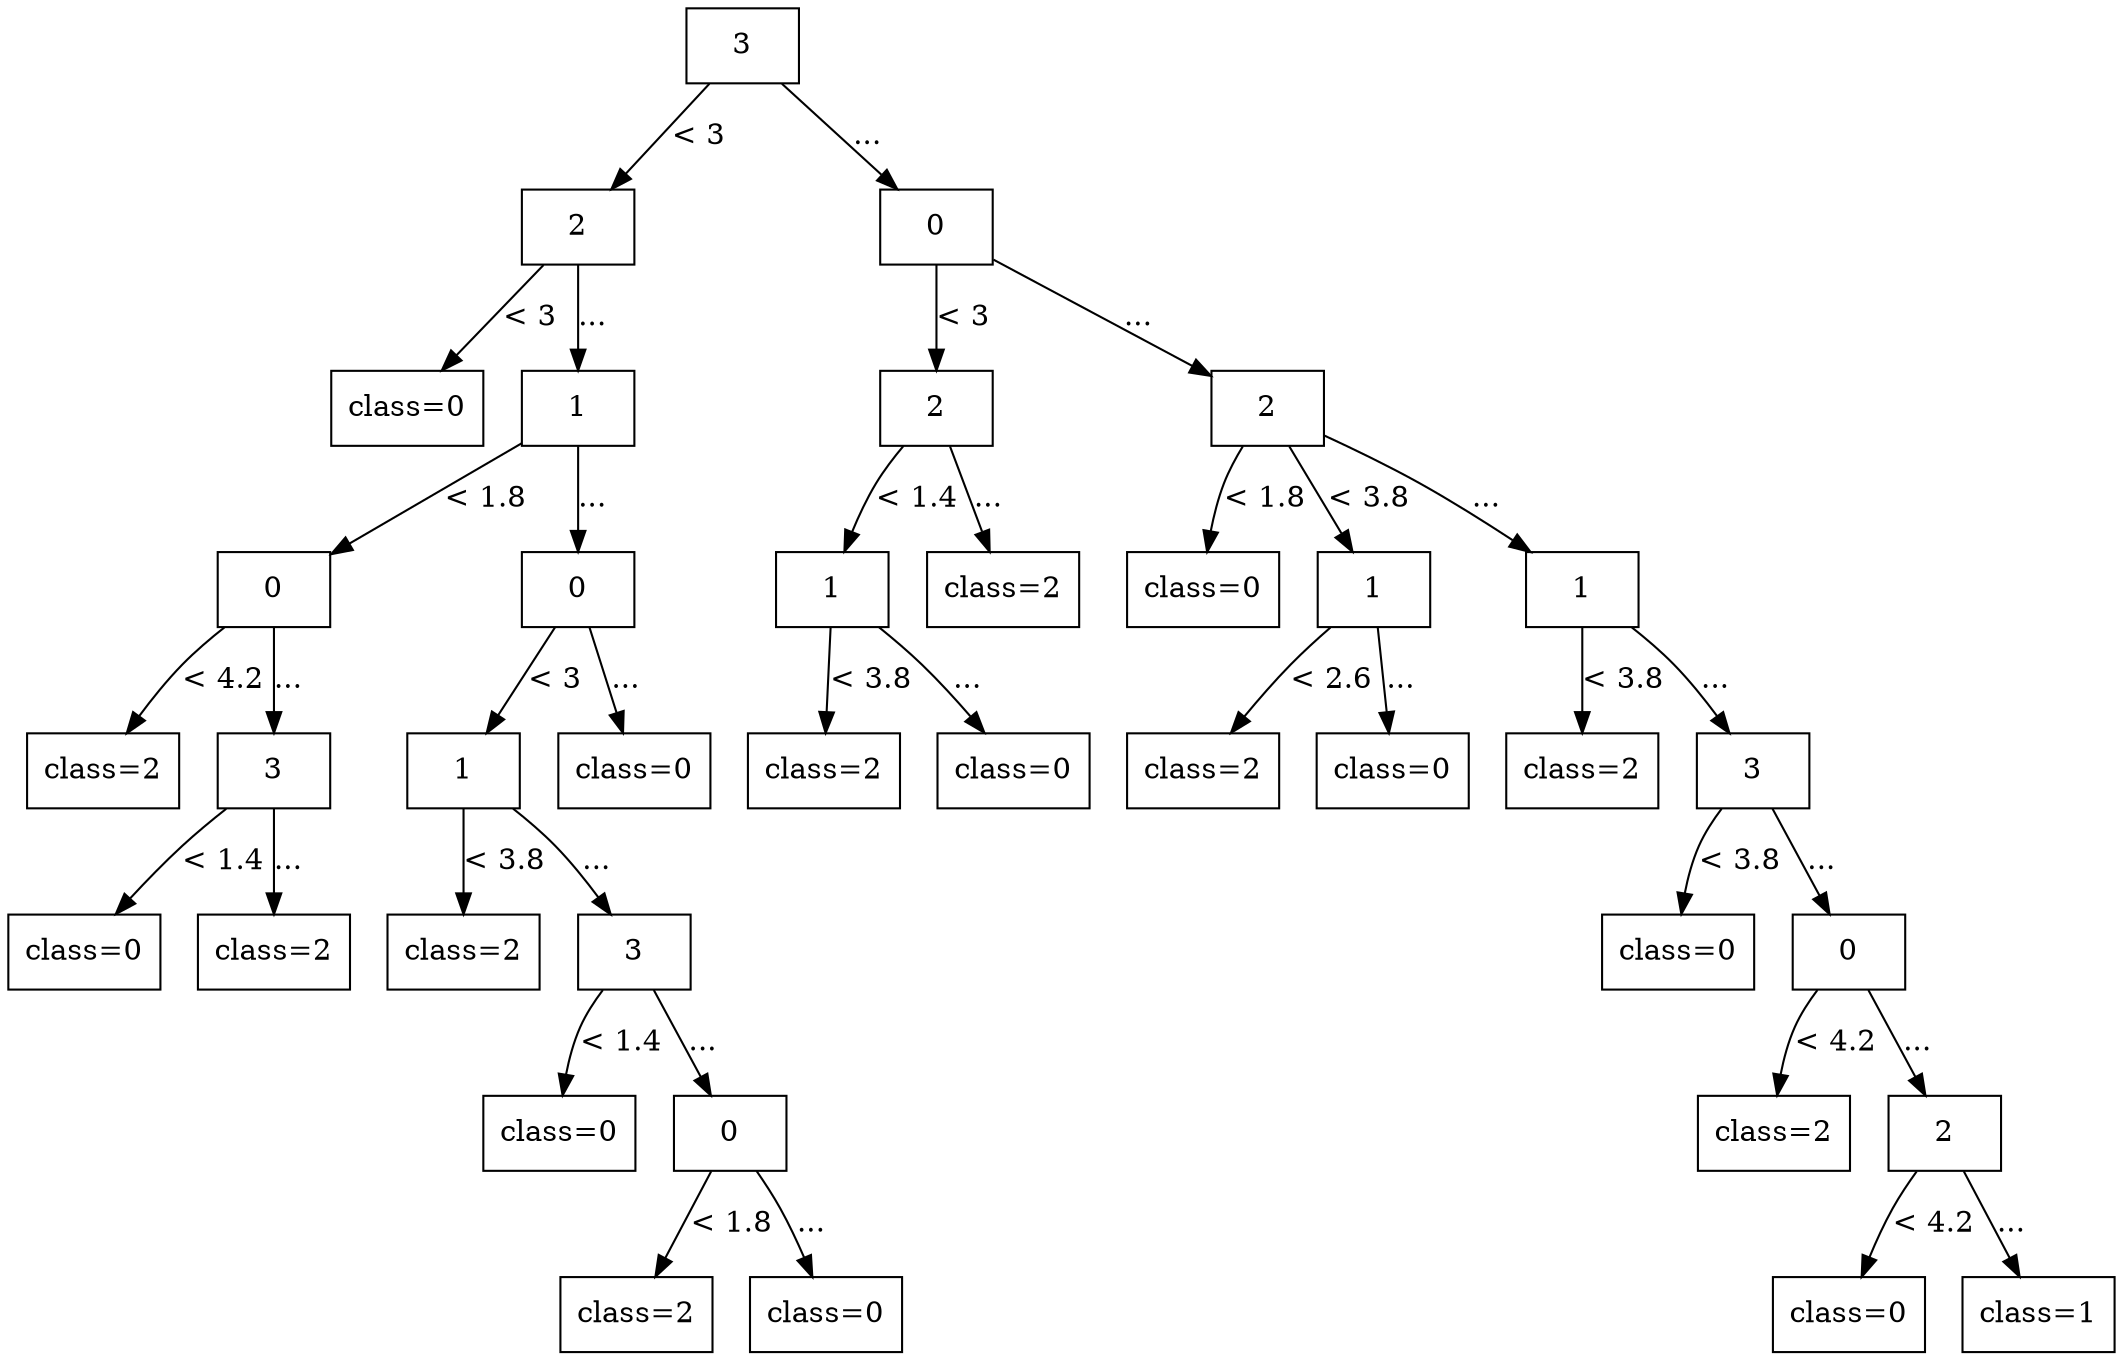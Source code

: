 digraph G {
node [shape=box];

0 [label="3"];

1 [label="2"];
18 [label="0"];

0 -> 1 [label="< 3"];
0 -> 18 [label="..."];

2 [label="class=0"];
3 [label="1"];
19 [label="2"];
24 [label="2"];

1 -> 2 [label="< 3"];
1 -> 3 [label="..."];
18 -> 19 [label="< 3"];
18 -> 24 [label="..."];

4 [label="0"];
9 [label="0"];
20 [label="1"];
23 [label="class=2"];
25 [label="class=0"];
26 [label="1"];
29 [label="1"];

3 -> 4 [label="< 1.8"];
3 -> 9 [label="..."];
19 -> 20 [label="< 1.4"];
19 -> 23 [label="..."];
24 -> 25 [label="< 1.8"];
24 -> 26 [label="< 3.8"];
24 -> 29 [label="..."];

5 [label="class=2"];
6 [label="3"];
10 [label="1"];
17 [label="class=0"];
21 [label="class=2"];
22 [label="class=0"];
27 [label="class=2"];
28 [label="class=0"];
30 [label="class=2"];
31 [label="3"];

4 -> 5 [label="< 4.2"];
4 -> 6 [label="..."];
9 -> 10 [label="< 3"];
9 -> 17 [label="..."];
20 -> 21 [label="< 3.8"];
20 -> 22 [label="..."];
26 -> 27 [label="< 2.6"];
26 -> 28 [label="..."];
29 -> 30 [label="< 3.8"];
29 -> 31 [label="..."];

7 [label="class=0"];
8 [label="class=2"];
11 [label="class=2"];
12 [label="3"];
32 [label="class=0"];
33 [label="0"];

6 -> 7 [label="< 1.4"];
6 -> 8 [label="..."];
10 -> 11 [label="< 3.8"];
10 -> 12 [label="..."];
31 -> 32 [label="< 3.8"];
31 -> 33 [label="..."];

13 [label="class=0"];
14 [label="0"];
34 [label="class=2"];
35 [label="2"];

12 -> 13 [label="< 1.4"];
12 -> 14 [label="..."];
33 -> 34 [label="< 4.2"];
33 -> 35 [label="..."];

15 [label="class=2"];
16 [label="class=0"];
36 [label="class=0"];
37 [label="class=1"];

14 -> 15 [label="< 1.8"];
14 -> 16 [label="..."];
35 -> 36 [label="< 4.2"];
35 -> 37 [label="..."];

}